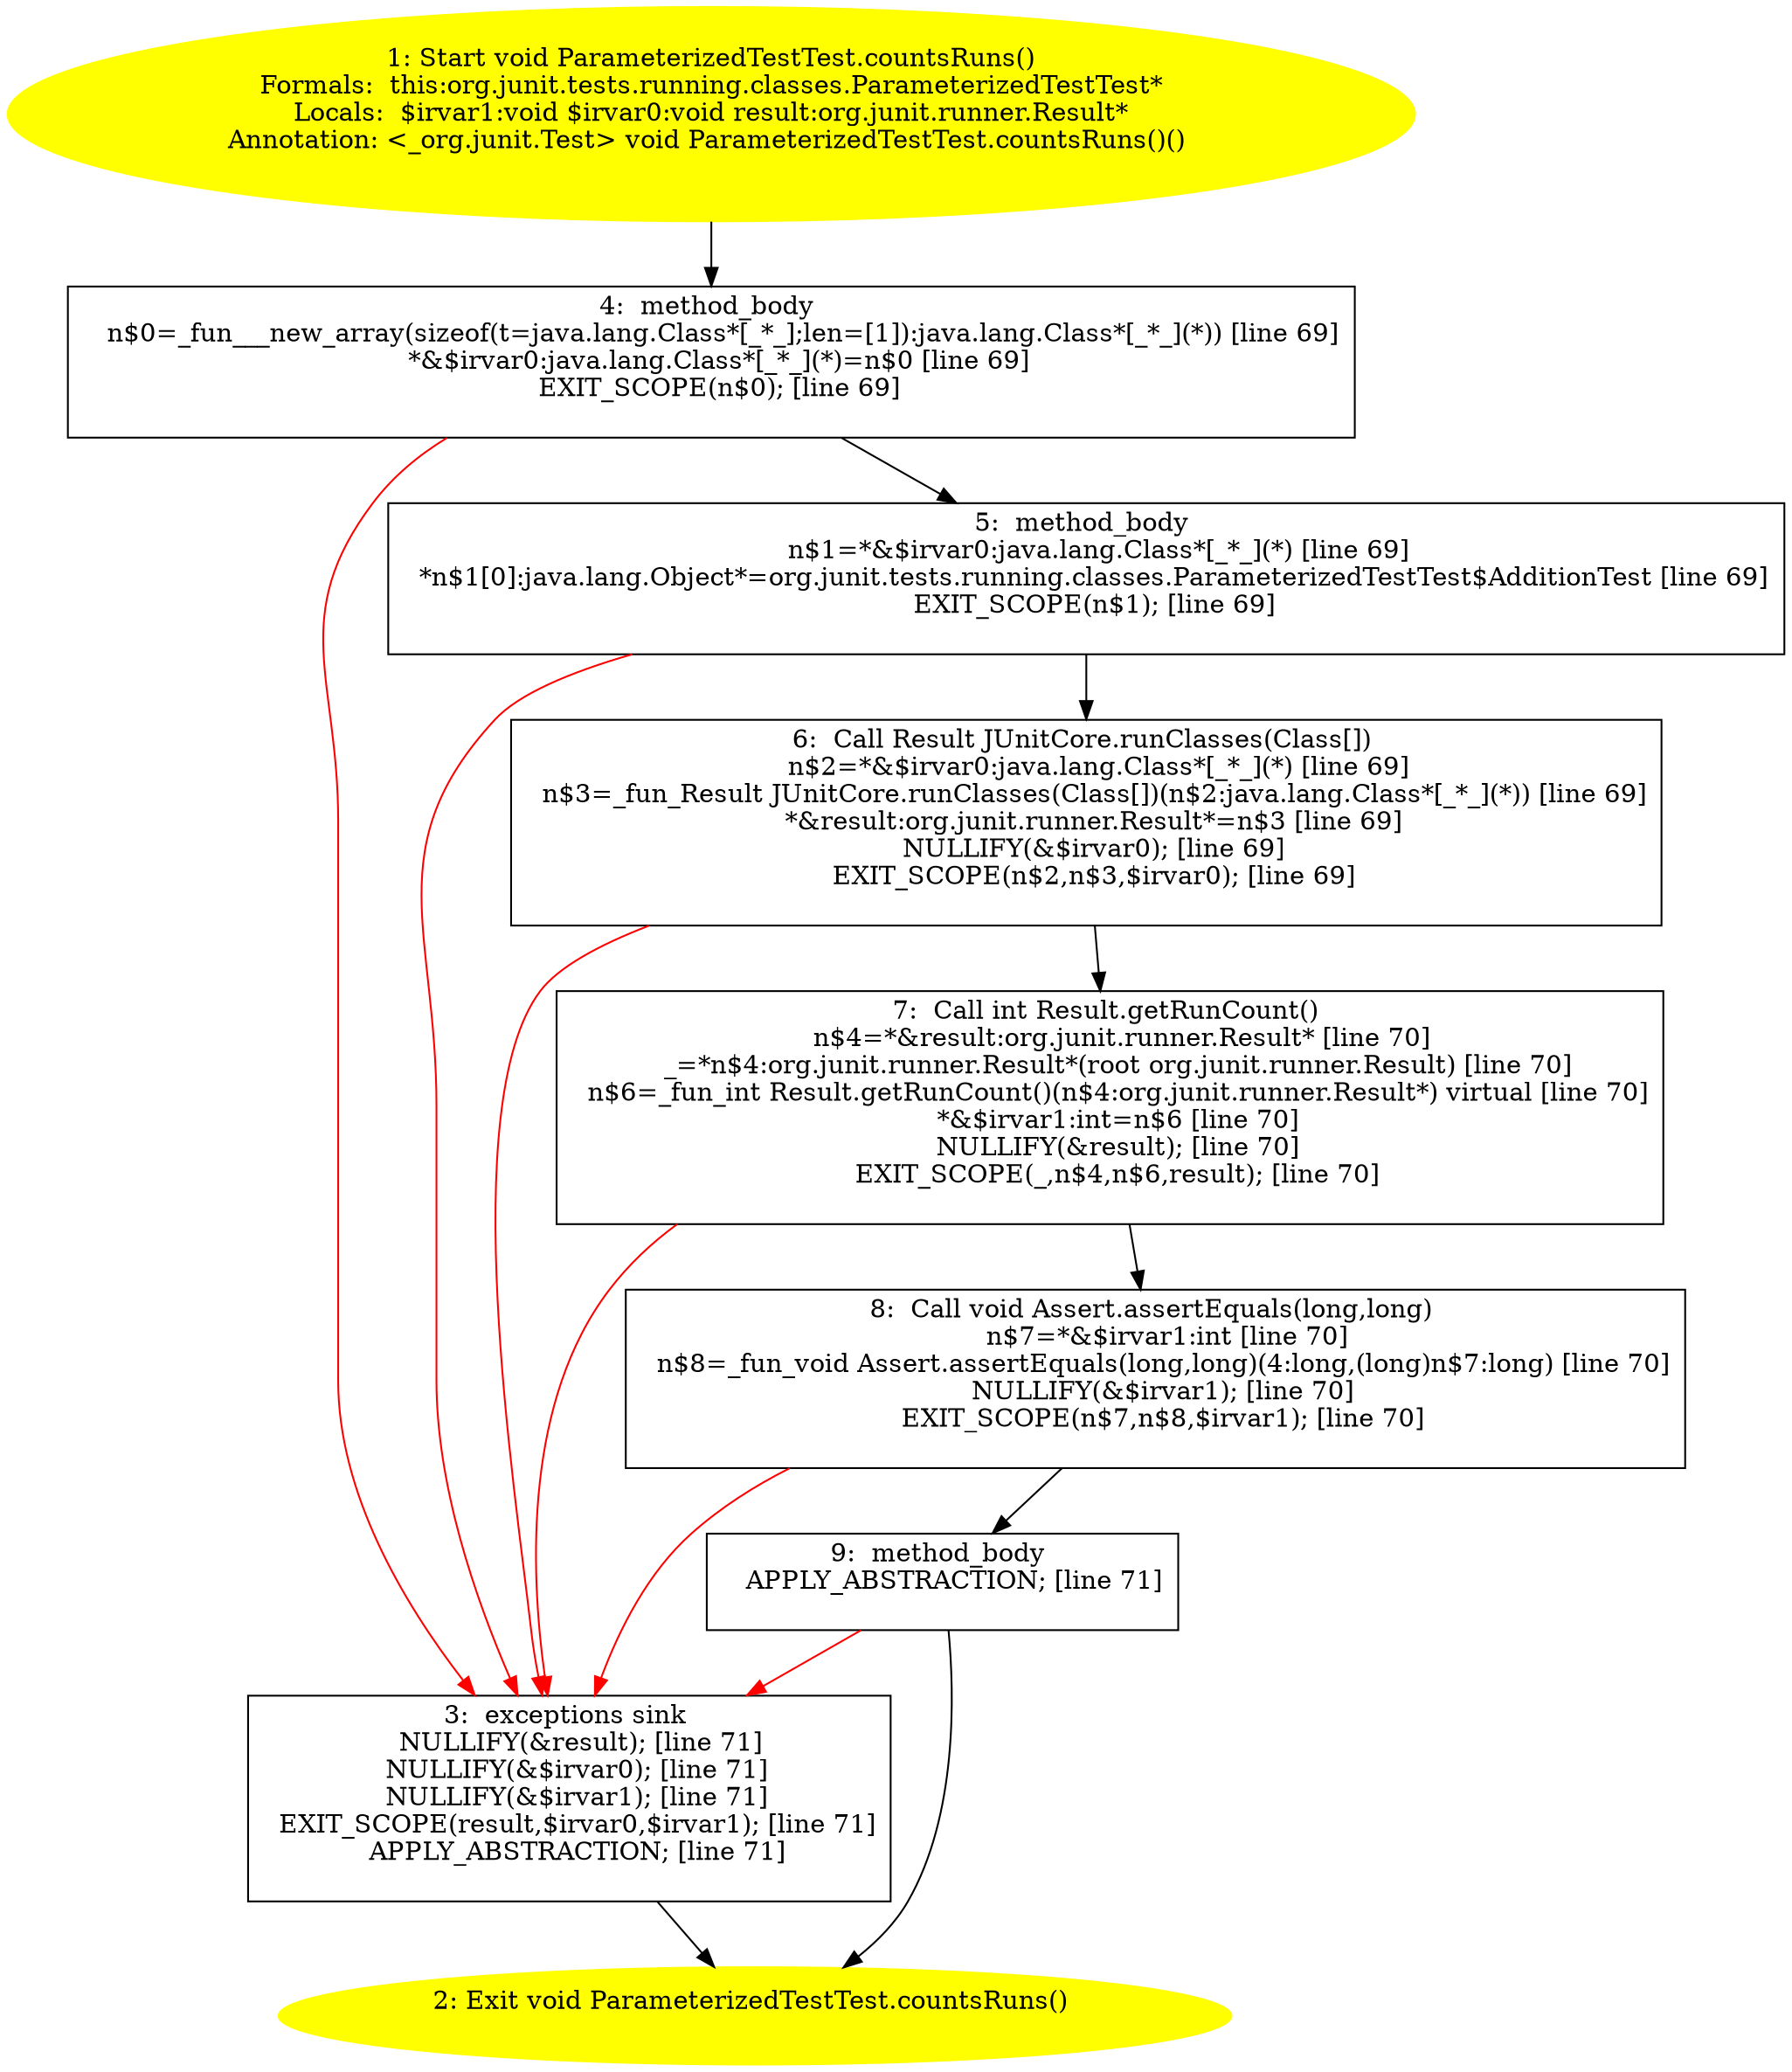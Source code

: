 /* @generated */
digraph cfg {
"org.junit.tests.running.classes.ParameterizedTestTest.countsRuns():void.d508510fbbb7102095bb7dd0781af272_1" [label="1: Start void ParameterizedTestTest.countsRuns()\nFormals:  this:org.junit.tests.running.classes.ParameterizedTestTest*\nLocals:  $irvar1:void $irvar0:void result:org.junit.runner.Result*\nAnnotation: <_org.junit.Test> void ParameterizedTestTest.countsRuns()() \n  " color=yellow style=filled]
	

	 "org.junit.tests.running.classes.ParameterizedTestTest.countsRuns():void.d508510fbbb7102095bb7dd0781af272_1" -> "org.junit.tests.running.classes.ParameterizedTestTest.countsRuns():void.d508510fbbb7102095bb7dd0781af272_4" ;
"org.junit.tests.running.classes.ParameterizedTestTest.countsRuns():void.d508510fbbb7102095bb7dd0781af272_2" [label="2: Exit void ParameterizedTestTest.countsRuns() \n  " color=yellow style=filled]
	

"org.junit.tests.running.classes.ParameterizedTestTest.countsRuns():void.d508510fbbb7102095bb7dd0781af272_3" [label="3:  exceptions sink \n   NULLIFY(&result); [line 71]\n  NULLIFY(&$irvar0); [line 71]\n  NULLIFY(&$irvar1); [line 71]\n  EXIT_SCOPE(result,$irvar0,$irvar1); [line 71]\n  APPLY_ABSTRACTION; [line 71]\n " shape="box"]
	

	 "org.junit.tests.running.classes.ParameterizedTestTest.countsRuns():void.d508510fbbb7102095bb7dd0781af272_3" -> "org.junit.tests.running.classes.ParameterizedTestTest.countsRuns():void.d508510fbbb7102095bb7dd0781af272_2" ;
"org.junit.tests.running.classes.ParameterizedTestTest.countsRuns():void.d508510fbbb7102095bb7dd0781af272_4" [label="4:  method_body \n   n$0=_fun___new_array(sizeof(t=java.lang.Class*[_*_];len=[1]):java.lang.Class*[_*_](*)) [line 69]\n  *&$irvar0:java.lang.Class*[_*_](*)=n$0 [line 69]\n  EXIT_SCOPE(n$0); [line 69]\n " shape="box"]
	

	 "org.junit.tests.running.classes.ParameterizedTestTest.countsRuns():void.d508510fbbb7102095bb7dd0781af272_4" -> "org.junit.tests.running.classes.ParameterizedTestTest.countsRuns():void.d508510fbbb7102095bb7dd0781af272_5" ;
	 "org.junit.tests.running.classes.ParameterizedTestTest.countsRuns():void.d508510fbbb7102095bb7dd0781af272_4" -> "org.junit.tests.running.classes.ParameterizedTestTest.countsRuns():void.d508510fbbb7102095bb7dd0781af272_3" [color="red" ];
"org.junit.tests.running.classes.ParameterizedTestTest.countsRuns():void.d508510fbbb7102095bb7dd0781af272_5" [label="5:  method_body \n   n$1=*&$irvar0:java.lang.Class*[_*_](*) [line 69]\n  *n$1[0]:java.lang.Object*=org.junit.tests.running.classes.ParameterizedTestTest$AdditionTest [line 69]\n  EXIT_SCOPE(n$1); [line 69]\n " shape="box"]
	

	 "org.junit.tests.running.classes.ParameterizedTestTest.countsRuns():void.d508510fbbb7102095bb7dd0781af272_5" -> "org.junit.tests.running.classes.ParameterizedTestTest.countsRuns():void.d508510fbbb7102095bb7dd0781af272_6" ;
	 "org.junit.tests.running.classes.ParameterizedTestTest.countsRuns():void.d508510fbbb7102095bb7dd0781af272_5" -> "org.junit.tests.running.classes.ParameterizedTestTest.countsRuns():void.d508510fbbb7102095bb7dd0781af272_3" [color="red" ];
"org.junit.tests.running.classes.ParameterizedTestTest.countsRuns():void.d508510fbbb7102095bb7dd0781af272_6" [label="6:  Call Result JUnitCore.runClasses(Class[]) \n   n$2=*&$irvar0:java.lang.Class*[_*_](*) [line 69]\n  n$3=_fun_Result JUnitCore.runClasses(Class[])(n$2:java.lang.Class*[_*_](*)) [line 69]\n  *&result:org.junit.runner.Result*=n$3 [line 69]\n  NULLIFY(&$irvar0); [line 69]\n  EXIT_SCOPE(n$2,n$3,$irvar0); [line 69]\n " shape="box"]
	

	 "org.junit.tests.running.classes.ParameterizedTestTest.countsRuns():void.d508510fbbb7102095bb7dd0781af272_6" -> "org.junit.tests.running.classes.ParameterizedTestTest.countsRuns():void.d508510fbbb7102095bb7dd0781af272_7" ;
	 "org.junit.tests.running.classes.ParameterizedTestTest.countsRuns():void.d508510fbbb7102095bb7dd0781af272_6" -> "org.junit.tests.running.classes.ParameterizedTestTest.countsRuns():void.d508510fbbb7102095bb7dd0781af272_3" [color="red" ];
"org.junit.tests.running.classes.ParameterizedTestTest.countsRuns():void.d508510fbbb7102095bb7dd0781af272_7" [label="7:  Call int Result.getRunCount() \n   n$4=*&result:org.junit.runner.Result* [line 70]\n  _=*n$4:org.junit.runner.Result*(root org.junit.runner.Result) [line 70]\n  n$6=_fun_int Result.getRunCount()(n$4:org.junit.runner.Result*) virtual [line 70]\n  *&$irvar1:int=n$6 [line 70]\n  NULLIFY(&result); [line 70]\n  EXIT_SCOPE(_,n$4,n$6,result); [line 70]\n " shape="box"]
	

	 "org.junit.tests.running.classes.ParameterizedTestTest.countsRuns():void.d508510fbbb7102095bb7dd0781af272_7" -> "org.junit.tests.running.classes.ParameterizedTestTest.countsRuns():void.d508510fbbb7102095bb7dd0781af272_8" ;
	 "org.junit.tests.running.classes.ParameterizedTestTest.countsRuns():void.d508510fbbb7102095bb7dd0781af272_7" -> "org.junit.tests.running.classes.ParameterizedTestTest.countsRuns():void.d508510fbbb7102095bb7dd0781af272_3" [color="red" ];
"org.junit.tests.running.classes.ParameterizedTestTest.countsRuns():void.d508510fbbb7102095bb7dd0781af272_8" [label="8:  Call void Assert.assertEquals(long,long) \n   n$7=*&$irvar1:int [line 70]\n  n$8=_fun_void Assert.assertEquals(long,long)(4:long,(long)n$7:long) [line 70]\n  NULLIFY(&$irvar1); [line 70]\n  EXIT_SCOPE(n$7,n$8,$irvar1); [line 70]\n " shape="box"]
	

	 "org.junit.tests.running.classes.ParameterizedTestTest.countsRuns():void.d508510fbbb7102095bb7dd0781af272_8" -> "org.junit.tests.running.classes.ParameterizedTestTest.countsRuns():void.d508510fbbb7102095bb7dd0781af272_9" ;
	 "org.junit.tests.running.classes.ParameterizedTestTest.countsRuns():void.d508510fbbb7102095bb7dd0781af272_8" -> "org.junit.tests.running.classes.ParameterizedTestTest.countsRuns():void.d508510fbbb7102095bb7dd0781af272_3" [color="red" ];
"org.junit.tests.running.classes.ParameterizedTestTest.countsRuns():void.d508510fbbb7102095bb7dd0781af272_9" [label="9:  method_body \n   APPLY_ABSTRACTION; [line 71]\n " shape="box"]
	

	 "org.junit.tests.running.classes.ParameterizedTestTest.countsRuns():void.d508510fbbb7102095bb7dd0781af272_9" -> "org.junit.tests.running.classes.ParameterizedTestTest.countsRuns():void.d508510fbbb7102095bb7dd0781af272_2" ;
	 "org.junit.tests.running.classes.ParameterizedTestTest.countsRuns():void.d508510fbbb7102095bb7dd0781af272_9" -> "org.junit.tests.running.classes.ParameterizedTestTest.countsRuns():void.d508510fbbb7102095bb7dd0781af272_3" [color="red" ];
}
